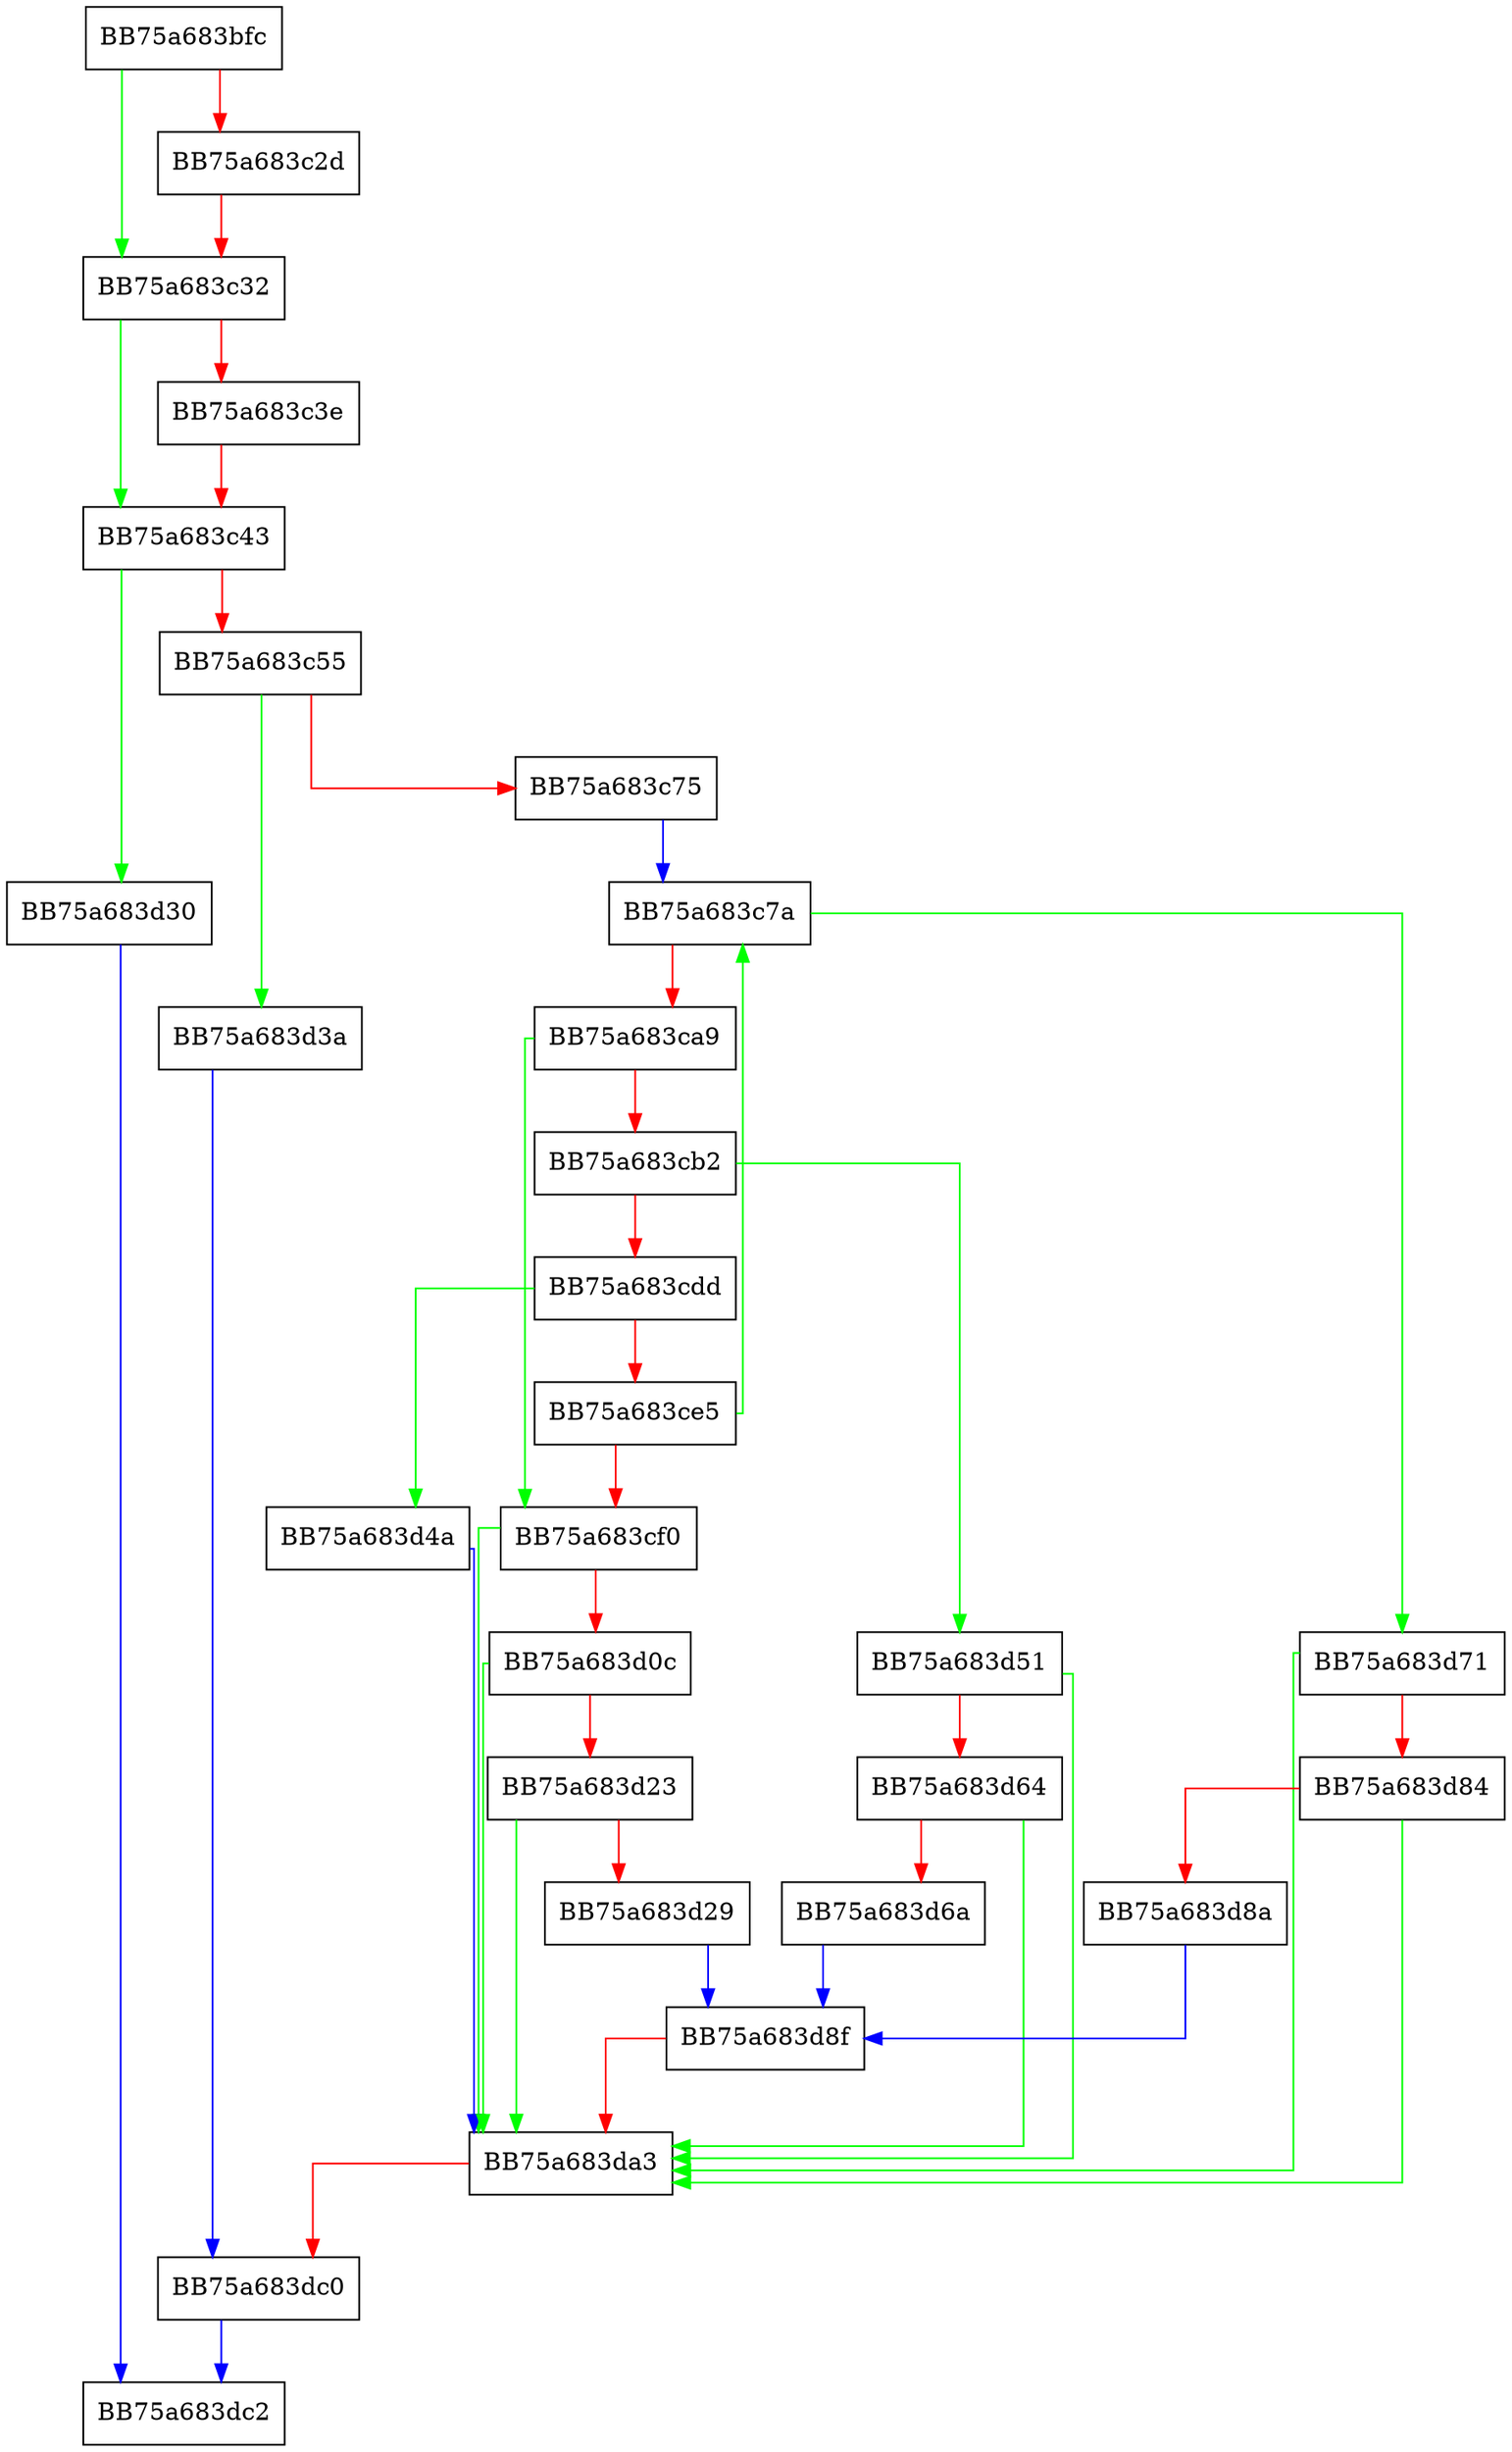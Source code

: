 digraph DuplicateFileContent {
  node [shape="box"];
  graph [splines=ortho];
  BB75a683bfc -> BB75a683c32 [color="green"];
  BB75a683bfc -> BB75a683c2d [color="red"];
  BB75a683c2d -> BB75a683c32 [color="red"];
  BB75a683c32 -> BB75a683c43 [color="green"];
  BB75a683c32 -> BB75a683c3e [color="red"];
  BB75a683c3e -> BB75a683c43 [color="red"];
  BB75a683c43 -> BB75a683d30 [color="green"];
  BB75a683c43 -> BB75a683c55 [color="red"];
  BB75a683c55 -> BB75a683d3a [color="green"];
  BB75a683c55 -> BB75a683c75 [color="red"];
  BB75a683c75 -> BB75a683c7a [color="blue"];
  BB75a683c7a -> BB75a683d71 [color="green"];
  BB75a683c7a -> BB75a683ca9 [color="red"];
  BB75a683ca9 -> BB75a683cf0 [color="green"];
  BB75a683ca9 -> BB75a683cb2 [color="red"];
  BB75a683cb2 -> BB75a683d51 [color="green"];
  BB75a683cb2 -> BB75a683cdd [color="red"];
  BB75a683cdd -> BB75a683d4a [color="green"];
  BB75a683cdd -> BB75a683ce5 [color="red"];
  BB75a683ce5 -> BB75a683c7a [color="green"];
  BB75a683ce5 -> BB75a683cf0 [color="red"];
  BB75a683cf0 -> BB75a683da3 [color="green"];
  BB75a683cf0 -> BB75a683d0c [color="red"];
  BB75a683d0c -> BB75a683da3 [color="green"];
  BB75a683d0c -> BB75a683d23 [color="red"];
  BB75a683d23 -> BB75a683da3 [color="green"];
  BB75a683d23 -> BB75a683d29 [color="red"];
  BB75a683d29 -> BB75a683d8f [color="blue"];
  BB75a683d30 -> BB75a683dc2 [color="blue"];
  BB75a683d3a -> BB75a683dc0 [color="blue"];
  BB75a683d4a -> BB75a683da3 [color="blue"];
  BB75a683d51 -> BB75a683da3 [color="green"];
  BB75a683d51 -> BB75a683d64 [color="red"];
  BB75a683d64 -> BB75a683da3 [color="green"];
  BB75a683d64 -> BB75a683d6a [color="red"];
  BB75a683d6a -> BB75a683d8f [color="blue"];
  BB75a683d71 -> BB75a683da3 [color="green"];
  BB75a683d71 -> BB75a683d84 [color="red"];
  BB75a683d84 -> BB75a683da3 [color="green"];
  BB75a683d84 -> BB75a683d8a [color="red"];
  BB75a683d8a -> BB75a683d8f [color="blue"];
  BB75a683d8f -> BB75a683da3 [color="red"];
  BB75a683da3 -> BB75a683dc0 [color="red"];
  BB75a683dc0 -> BB75a683dc2 [color="blue"];
}